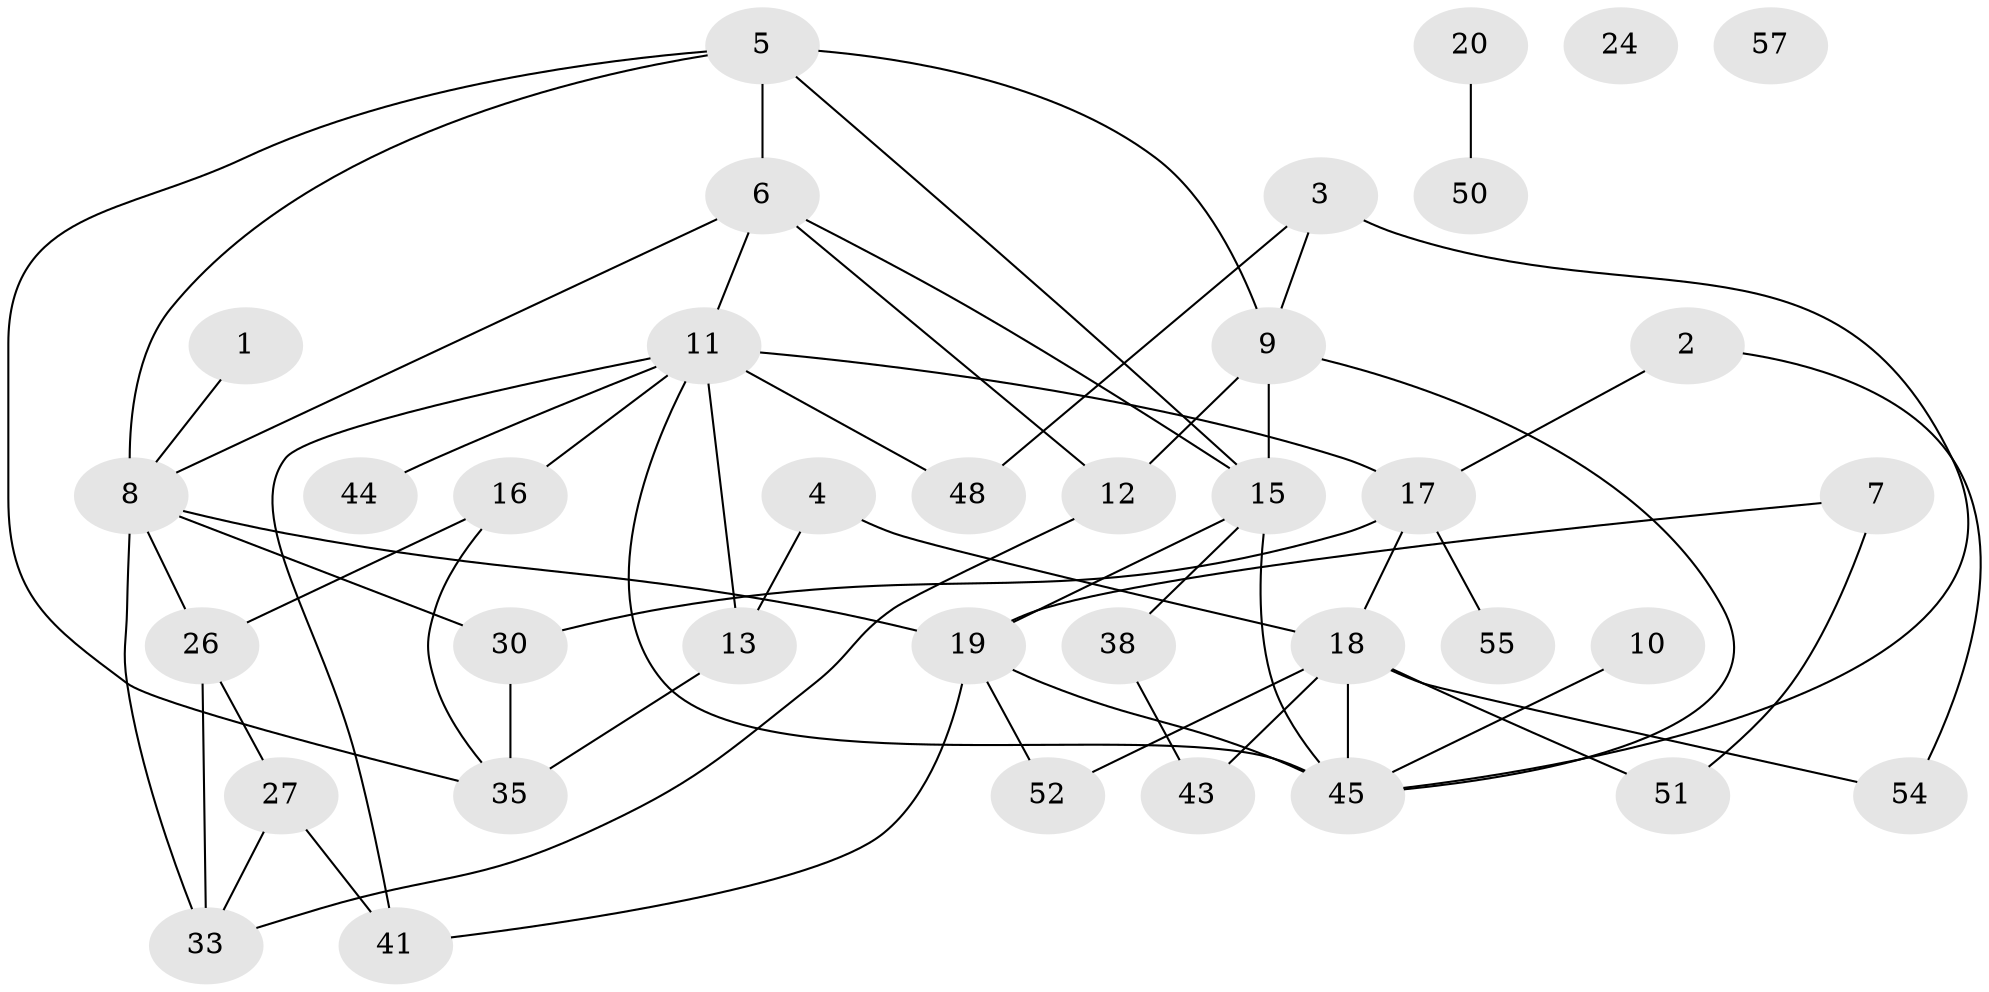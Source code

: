 // original degree distribution, {1: 0.1746031746031746, 2: 0.31746031746031744, 3: 0.1746031746031746, 5: 0.1111111111111111, 4: 0.14285714285714285, 0: 0.031746031746031744, 7: 0.015873015873015872, 6: 0.031746031746031744}
// Generated by graph-tools (version 1.1) at 2025/16/03/04/25 18:16:42]
// undirected, 37 vertices, 59 edges
graph export_dot {
graph [start="1"]
  node [color=gray90,style=filled];
  1;
  2;
  3 [super="+25+49"];
  4 [super="+14"];
  5 [super="+46"];
  6 [super="+22"];
  7;
  8 [super="+31"];
  9 [super="+23"];
  10;
  11 [super="+62+36"];
  12;
  13;
  15 [super="+53"];
  16;
  17 [super="+28"];
  18 [super="+21+37"];
  19 [super="+32"];
  20;
  24;
  26 [super="+34"];
  27 [super="+39"];
  30 [super="+40+42"];
  33;
  35;
  38 [super="+58"];
  41;
  43;
  44;
  45 [super="+59"];
  48;
  50;
  51;
  52;
  54;
  55;
  57;
  1 -- 8;
  2 -- 54;
  2 -- 17;
  3 -- 48;
  3 -- 9;
  3 -- 45;
  4 -- 13;
  4 -- 18;
  5 -- 35;
  5 -- 6;
  5 -- 8;
  5 -- 9;
  5 -- 15;
  6 -- 8;
  6 -- 12;
  6 -- 15;
  6 -- 11;
  7 -- 19;
  7 -- 51;
  8 -- 30 [weight=2];
  8 -- 33;
  8 -- 19;
  8 -- 26;
  9 -- 12;
  9 -- 15;
  9 -- 45;
  10 -- 45;
  11 -- 48;
  11 -- 13;
  11 -- 16;
  11 -- 41;
  11 -- 45;
  11 -- 44;
  11 -- 17 [weight=2];
  12 -- 33;
  13 -- 35;
  15 -- 45;
  15 -- 19;
  15 -- 38;
  16 -- 35;
  16 -- 26;
  17 -- 18;
  17 -- 55;
  17 -- 30;
  18 -- 51;
  18 -- 54;
  18 -- 43;
  18 -- 45;
  18 -- 52;
  19 -- 41;
  19 -- 52;
  19 -- 45;
  20 -- 50;
  26 -- 33;
  26 -- 27;
  27 -- 33;
  27 -- 41;
  30 -- 35;
  38 -- 43;
}
